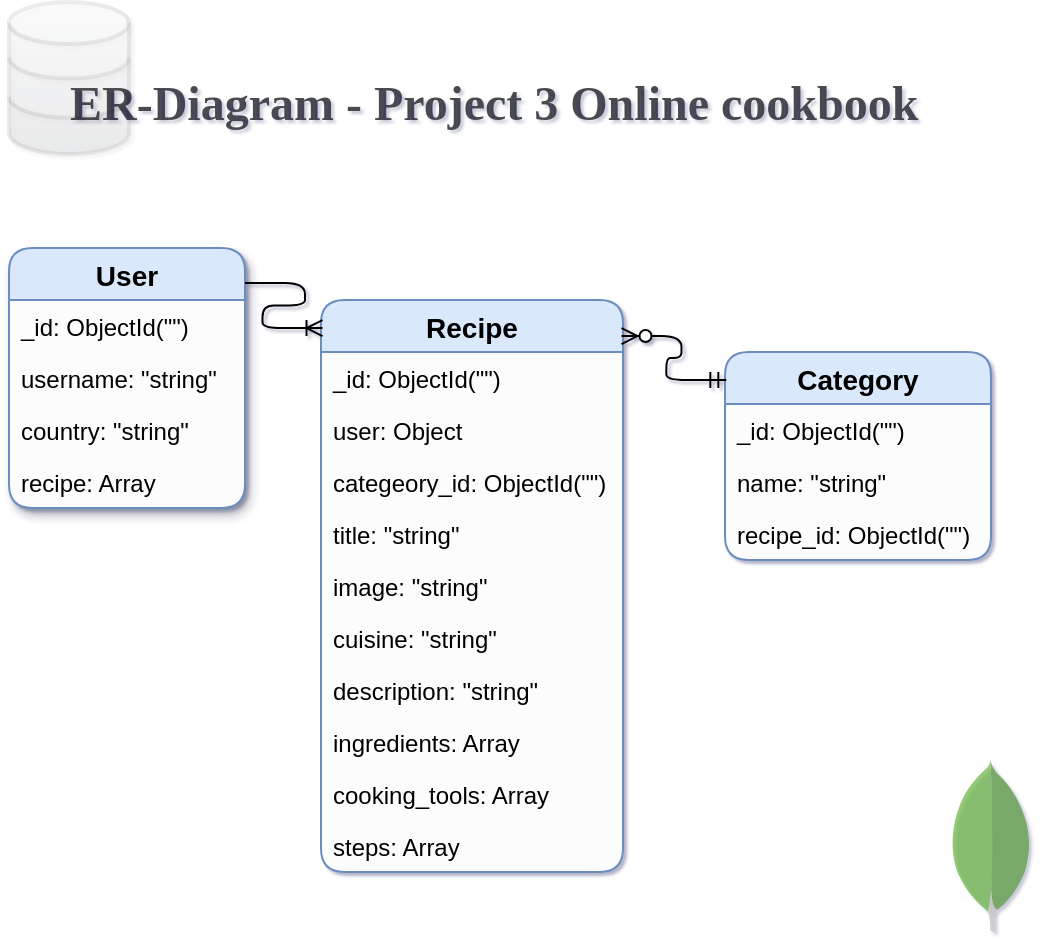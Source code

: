 <mxfile pages="1" version="11.2.1" type="github"><diagram id="u2FLjXXSNvfFILLBJIUH" name="Page-1"><mxGraphModel dx="1422" dy="636" grid="0" gridSize="10" guides="1" tooltips="1" connect="1" arrows="1" fold="1" page="1" pageScale="1" pageWidth="550" pageHeight="500" background="#FFFFFF" math="0" shadow="1"><root><mxCell id="0"/><mxCell id="1" parent="0"/><mxCell id="JorF1aQaSYiENm5Mqrsg-36" value="Recipe" style="swimlane;fontStyle=1;childLayout=stackLayout;horizontal=1;startSize=26;fillColor=#dae8fc;horizontalStack=0;resizeParent=1;resizeParentMax=0;resizeLast=0;collapsible=1;marginBottom=0;swimlaneFillColor=#FCFCFC;align=center;fontSize=14;strokeColor=#6c8ebf;rounded=1;" parent="1" vertex="1"><mxGeometry x="172.5" y="161" width="151" height="286" as="geometry"/></mxCell><mxCell id="JorF1aQaSYiENm5Mqrsg-37" value="_id: ObjectId(&quot;&quot;)" style="text;strokeColor=none;fillColor=none;spacingLeft=4;spacingRight=4;overflow=hidden;rotatable=0;points=[[0,0.5],[1,0.5]];portConstraint=eastwest;fontSize=12;" parent="JorF1aQaSYiENm5Mqrsg-36" vertex="1"><mxGeometry y="26" width="151" height="26" as="geometry"/></mxCell><mxCell id="JorF1aQaSYiENm5Mqrsg-60" value="user: Object" style="text;strokeColor=none;fillColor=none;spacingLeft=4;spacingRight=4;overflow=hidden;rotatable=0;points=[[0,0.5],[1,0.5]];portConstraint=eastwest;fontSize=12;" parent="JorF1aQaSYiENm5Mqrsg-36" vertex="1"><mxGeometry y="52" width="151" height="26" as="geometry"/></mxCell><mxCell id="JorF1aQaSYiENm5Mqrsg-61" value="categeory_id: ObjectId(&quot;&quot;)" style="text;strokeColor=none;fillColor=none;spacingLeft=4;spacingRight=4;overflow=hidden;rotatable=0;points=[[0,0.5],[1,0.5]];portConstraint=eastwest;fontSize=12;" parent="JorF1aQaSYiENm5Mqrsg-36" vertex="1"><mxGeometry y="78" width="151" height="26" as="geometry"/></mxCell><mxCell id="JorF1aQaSYiENm5Mqrsg-38" value="title: &quot;string&quot;" style="text;strokeColor=none;fillColor=none;spacingLeft=4;spacingRight=4;overflow=hidden;rotatable=0;points=[[0,0.5],[1,0.5]];portConstraint=eastwest;fontSize=12;" parent="JorF1aQaSYiENm5Mqrsg-36" vertex="1"><mxGeometry y="104" width="151" height="26" as="geometry"/></mxCell><mxCell id="JorF1aQaSYiENm5Mqrsg-59" value="image: &quot;string&quot;" style="text;strokeColor=none;fillColor=none;spacingLeft=4;spacingRight=4;overflow=hidden;rotatable=0;points=[[0,0.5],[1,0.5]];portConstraint=eastwest;fontSize=12;" parent="JorF1aQaSYiENm5Mqrsg-36" vertex="1"><mxGeometry y="130" width="151" height="26" as="geometry"/></mxCell><mxCell id="JorF1aQaSYiENm5Mqrsg-57" value="cuisine: &quot;string&quot;" style="text;strokeColor=none;fillColor=none;spacingLeft=4;spacingRight=4;overflow=hidden;rotatable=0;points=[[0,0.5],[1,0.5]];portConstraint=eastwest;fontSize=12;" parent="JorF1aQaSYiENm5Mqrsg-36" vertex="1"><mxGeometry y="156" width="151" height="26" as="geometry"/></mxCell><mxCell id="JorF1aQaSYiENm5Mqrsg-56" value="description: &quot;string&quot;" style="text;strokeColor=none;fillColor=none;spacingLeft=4;spacingRight=4;overflow=hidden;rotatable=0;points=[[0,0.5],[1,0.5]];portConstraint=eastwest;fontSize=12;" parent="JorF1aQaSYiENm5Mqrsg-36" vertex="1"><mxGeometry y="182" width="151" height="26" as="geometry"/></mxCell><mxCell id="JorF1aQaSYiENm5Mqrsg-55" value="ingredients: Array&#10;" style="text;strokeColor=none;fillColor=none;spacingLeft=4;spacingRight=4;overflow=hidden;rotatable=0;points=[[0,0.5],[1,0.5]];portConstraint=eastwest;fontSize=12;" parent="JorF1aQaSYiENm5Mqrsg-36" vertex="1"><mxGeometry y="208" width="151" height="26" as="geometry"/></mxCell><mxCell id="JorF1aQaSYiENm5Mqrsg-58" value="cooking_tools: Array" style="text;strokeColor=none;fillColor=none;spacingLeft=4;spacingRight=4;overflow=hidden;rotatable=0;points=[[0,0.5],[1,0.5]];portConstraint=eastwest;fontSize=12;" parent="JorF1aQaSYiENm5Mqrsg-36" vertex="1"><mxGeometry y="234" width="151" height="26" as="geometry"/></mxCell><mxCell id="JorF1aQaSYiENm5Mqrsg-53" value="steps: Array" style="text;strokeColor=none;fillColor=none;spacingLeft=4;spacingRight=4;overflow=hidden;rotatable=0;points=[[0,0.5],[1,0.5]];portConstraint=eastwest;fontSize=12;" parent="JorF1aQaSYiENm5Mqrsg-36" vertex="1"><mxGeometry y="260" width="151" height="26" as="geometry"/></mxCell><mxCell id="JorF1aQaSYiENm5Mqrsg-44" value="Category" style="swimlane;fontStyle=1;childLayout=stackLayout;horizontal=1;startSize=26;fillColor=#dae8fc;horizontalStack=0;resizeParent=1;resizeParentMax=0;resizeLast=0;collapsible=1;marginBottom=0;swimlaneFillColor=#FCFCFC;align=center;fontSize=14;strokeColor=#6c8ebf;rounded=1;" parent="1" vertex="1"><mxGeometry x="374.5" y="187" width="133" height="104" as="geometry"/></mxCell><mxCell id="JorF1aQaSYiENm5Mqrsg-64" value="_id: ObjectId(&quot;&quot;)" style="text;strokeColor=none;fillColor=none;spacingLeft=4;spacingRight=4;overflow=hidden;rotatable=0;points=[[0,0.5],[1,0.5]];portConstraint=eastwest;fontSize=12;" parent="JorF1aQaSYiENm5Mqrsg-44" vertex="1"><mxGeometry y="26" width="133" height="26" as="geometry"/></mxCell><mxCell id="JorF1aQaSYiENm5Mqrsg-47" value="name: &quot;string&quot;" style="text;strokeColor=none;fillColor=none;spacingLeft=4;spacingRight=4;overflow=hidden;rotatable=0;points=[[0,0.5],[1,0.5]];portConstraint=eastwest;fontSize=12;" parent="JorF1aQaSYiENm5Mqrsg-44" vertex="1"><mxGeometry y="52" width="133" height="26" as="geometry"/></mxCell><mxCell id="JorF1aQaSYiENm5Mqrsg-80" value="recipe_id: ObjectId(&quot;&quot;)" style="text;strokeColor=none;fillColor=none;spacingLeft=4;spacingRight=4;overflow=hidden;rotatable=0;points=[[0,0.5],[1,0.5]];portConstraint=eastwest;fontSize=12;" parent="JorF1aQaSYiENm5Mqrsg-44" vertex="1"><mxGeometry y="78" width="133" height="26" as="geometry"/></mxCell><mxCell id="JorF1aQaSYiENm5Mqrsg-48" value="User" style="swimlane;fontStyle=1;childLayout=stackLayout;horizontal=1;startSize=26;fillColor=#dae8fc;horizontalStack=0;resizeParent=1;resizeParentMax=0;resizeLast=0;collapsible=1;marginBottom=0;swimlaneFillColor=#FCFCFC;align=center;fontSize=14;strokeColor=#6c8ebf;rounded=1;shadow=1;comic=0;glass=0;" parent="1" vertex="1"><mxGeometry x="16.5" y="135" width="118" height="130" as="geometry"/></mxCell><mxCell id="JorF1aQaSYiENm5Mqrsg-65" value="_id: ObjectId(&quot;&quot;)" style="text;strokeColor=none;fillColor=none;spacingLeft=4;spacingRight=4;overflow=hidden;rotatable=0;points=[[0,0.5],[1,0.5]];portConstraint=eastwest;fontSize=12;" parent="JorF1aQaSYiENm5Mqrsg-48" vertex="1"><mxGeometry y="26" width="118" height="26" as="geometry"/></mxCell><mxCell id="JorF1aQaSYiENm5Mqrsg-50" value="username: &quot;string&quot;" style="text;strokeColor=none;fillColor=none;spacingLeft=4;spacingRight=4;overflow=hidden;rotatable=0;points=[[0,0.5],[1,0.5]];portConstraint=eastwest;fontSize=12;" parent="JorF1aQaSYiENm5Mqrsg-48" vertex="1"><mxGeometry y="52" width="118" height="26" as="geometry"/></mxCell><mxCell id="JorF1aQaSYiENm5Mqrsg-73" value="country: &quot;string&quot;" style="text;strokeColor=none;fillColor=none;spacingLeft=4;spacingRight=4;overflow=hidden;rotatable=0;points=[[0,0.5],[1,0.5]];portConstraint=eastwest;fontSize=12;" parent="JorF1aQaSYiENm5Mqrsg-48" vertex="1"><mxGeometry y="78" width="118" height="26" as="geometry"/></mxCell><mxCell id="JorF1aQaSYiENm5Mqrsg-51" value="recipe: Array" style="text;strokeColor=none;fillColor=none;spacingLeft=4;spacingRight=4;overflow=hidden;rotatable=0;points=[[0,0.5],[1,0.5]];portConstraint=eastwest;fontSize=12;" parent="JorF1aQaSYiENm5Mqrsg-48" vertex="1"><mxGeometry y="104" width="118" height="26" as="geometry"/></mxCell><mxCell id="JorF1aQaSYiENm5Mqrsg-66" value="" style="html=1;verticalLabelPosition=bottom;align=center;labelBackgroundColor=#ffffff;verticalAlign=top;strokeWidth=2;strokeColor=#4D4D4D;fillColor=#ffffff;shadow=0;dashed=0;shape=mxgraph.ios7.icons.data;fontSize=24;fontColor=#333333;gradientColor=#666666;gradientDirection=south;opacity=10;" parent="1" vertex="1"><mxGeometry x="16.5" y="12" width="60" height="76" as="geometry"/></mxCell><mxCell id="JorF1aQaSYiENm5Mqrsg-70" value="" style="edgeStyle=entityRelationEdgeStyle;fontSize=12;html=1;endArrow=ERoneToMany;exitX=1;exitY=0.135;exitDx=0;exitDy=0;exitPerimeter=0;entryX=0.005;entryY=0.049;entryDx=0;entryDy=0;entryPerimeter=0;" parent="1" source="JorF1aQaSYiENm5Mqrsg-48" target="JorF1aQaSYiENm5Mqrsg-36" edge="1"><mxGeometry width="100" height="100" relative="1" as="geometry"><mxPoint x="205.5" y="248" as="sourcePoint"/><mxPoint x="285.5" y="118" as="targetPoint"/></mxGeometry></mxCell><mxCell id="JorF1aQaSYiENm5Mqrsg-77" value="" style="edgeStyle=entityRelationEdgeStyle;fontSize=12;html=1;endArrow=ERmandOne;startArrow=ERzeroToMany;entryX=0.005;entryY=0.135;entryDx=0;entryDy=0;startFill=1;exitX=0.995;exitY=0.063;exitDx=0;exitDy=0;exitPerimeter=0;entryPerimeter=0;" parent="1" source="JorF1aQaSYiENm5Mqrsg-36" target="JorF1aQaSYiENm5Mqrsg-44" edge="1"><mxGeometry width="100" height="100" relative="1" as="geometry"><mxPoint x="485.5" y="288" as="sourcePoint"/><mxPoint x="565.5" y="132.5" as="targetPoint"/></mxGeometry></mxCell><mxCell id="JorF1aQaSYiENm5Mqrsg-41" value="ER-Diagram - Project 3 Online cookbook" style="text;resizable=0;points=[];autosize=1;align=left;verticalAlign=middle;spacingTop=-4;strokeWidth=1;fontSize=24;fontFamily=Tahoma;html=1;labelBorderColor=none;labelBackgroundColor=none;fontColor=#000000;textOpacity=70;fontStyle=1;labelPosition=center;verticalLabelPosition=middle;" parent="1" vertex="1"><mxGeometry x="45" y="50" width="411" height="29" as="geometry"/></mxCell><mxCell id="8hxdV-aDU_NmF9isYpF0-2" value="" style="dashed=0;outlineConnect=0;html=1;align=center;labelPosition=center;verticalLabelPosition=bottom;verticalAlign=top;shape=mxgraph.weblogos.mongodb;strokeColor=#4D4D4D;gradientColor=#666666;fontSize=24;opacity=70;" vertex="1" parent="1"><mxGeometry x="487" y="391" width="41.2" height="86.2" as="geometry"/></mxCell></root></mxGraphModel></diagram></mxfile>